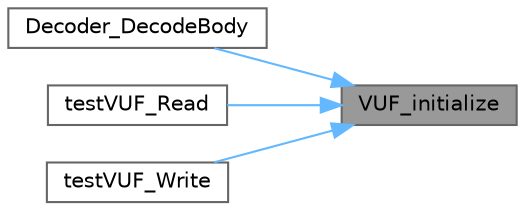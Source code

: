 digraph "VUF_initialize"
{
 // LATEX_PDF_SIZE
  bgcolor="transparent";
  edge [fontname=Helvetica,fontsize=10,labelfontname=Helvetica,labelfontsize=10];
  node [fontname=Helvetica,fontsize=10,shape=box,height=0.2,width=0.4];
  rankdir="RL";
  Node1 [id="Node000001",label="VUF_initialize",height=0.2,width=0.4,color="gray40", fillcolor="grey60", style="filled", fontcolor="black",tooltip=" "];
  Node1 -> Node2 [id="edge10_Node000001_Node000002",dir="back",color="steelblue1",style="solid",tooltip=" "];
  Node2 [id="Node000002",label="Decoder_DecodeBody",height=0.2,width=0.4,color="grey40", fillcolor="white", style="filled",URL="$d1/dc6/a00347.html#aed4e95d0c6d50bc3f99264337e2f9fb8",tooltip=" "];
  Node1 -> Node3 [id="edge11_Node000001_Node000003",dir="back",color="steelblue1",style="solid",tooltip=" "];
  Node3 [id="Node000003",label="testVUF_Read",height=0.2,width=0.4,color="grey40", fillcolor="white", style="filled",URL="$d8/d23/a00326.html#aaac61ccbc34855ae728a8a9d45db1105",tooltip=" "];
  Node1 -> Node4 [id="edge12_Node000001_Node000004",dir="back",color="steelblue1",style="solid",tooltip=" "];
  Node4 [id="Node000004",label="testVUF_Write",height=0.2,width=0.4,color="grey40", fillcolor="white", style="filled",URL="$d8/d23/a00326.html#af925d49ae82dafea37f82c0d044a6308",tooltip=" "];
}
